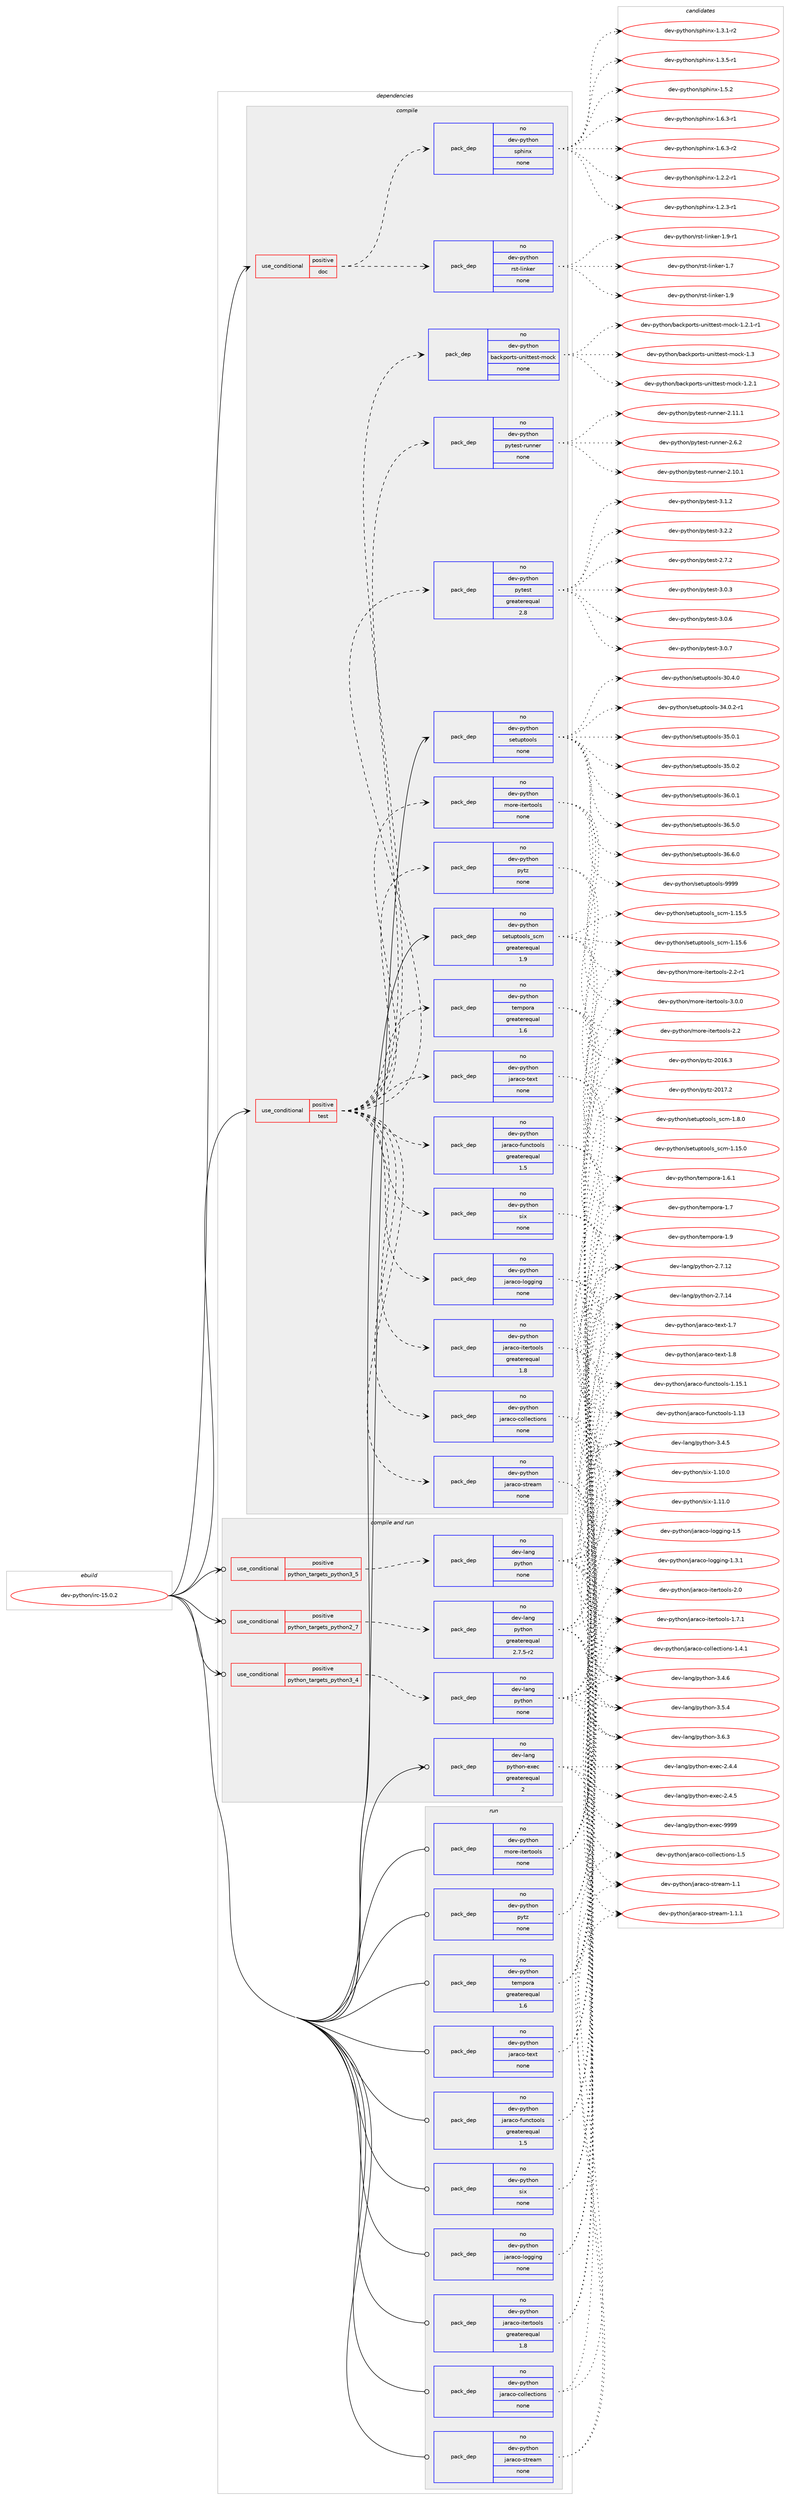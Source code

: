 digraph prolog {

# *************
# Graph options
# *************

newrank=true;
concentrate=true;
compound=true;
graph [rankdir=LR,fontname=Helvetica,fontsize=10,ranksep=1.5];#, ranksep=2.5, nodesep=0.2];
edge  [arrowhead=vee];
node  [fontname=Helvetica,fontsize=10];

# **********
# The ebuild
# **********

subgraph cluster_leftcol {
color=gray;
rank=same;
label=<<i>ebuild</i>>;
id [label="dev-python/irc-15.0.2", color=red, width=4, href="../dev-python/irc-15.0.2.svg"];
}

# ****************
# The dependencies
# ****************

subgraph cluster_midcol {
color=gray;
label=<<i>dependencies</i>>;
subgraph cluster_compile {
fillcolor="#eeeeee";
style=filled;
label=<<i>compile</i>>;
subgraph cond34201 {
dependency162068 [label=<<TABLE BORDER="0" CELLBORDER="1" CELLSPACING="0" CELLPADDING="4"><TR><TD ROWSPAN="3" CELLPADDING="10">use_conditional</TD></TR><TR><TD>positive</TD></TR><TR><TD>doc</TD></TR></TABLE>>, shape=none, color=red];
subgraph pack124015 {
dependency162069 [label=<<TABLE BORDER="0" CELLBORDER="1" CELLSPACING="0" CELLPADDING="4" WIDTH="220"><TR><TD ROWSPAN="6" CELLPADDING="30">pack_dep</TD></TR><TR><TD WIDTH="110">no</TD></TR><TR><TD>dev-python</TD></TR><TR><TD>sphinx</TD></TR><TR><TD>none</TD></TR><TR><TD></TD></TR></TABLE>>, shape=none, color=blue];
}
dependency162068:e -> dependency162069:w [weight=20,style="dashed",arrowhead="vee"];
subgraph pack124016 {
dependency162070 [label=<<TABLE BORDER="0" CELLBORDER="1" CELLSPACING="0" CELLPADDING="4" WIDTH="220"><TR><TD ROWSPAN="6" CELLPADDING="30">pack_dep</TD></TR><TR><TD WIDTH="110">no</TD></TR><TR><TD>dev-python</TD></TR><TR><TD>rst-linker</TD></TR><TR><TD>none</TD></TR><TR><TD></TD></TR></TABLE>>, shape=none, color=blue];
}
dependency162068:e -> dependency162070:w [weight=20,style="dashed",arrowhead="vee"];
}
id:e -> dependency162068:w [weight=20,style="solid",arrowhead="vee"];
subgraph cond34202 {
dependency162071 [label=<<TABLE BORDER="0" CELLBORDER="1" CELLSPACING="0" CELLPADDING="4"><TR><TD ROWSPAN="3" CELLPADDING="10">use_conditional</TD></TR><TR><TD>positive</TD></TR><TR><TD>test</TD></TR></TABLE>>, shape=none, color=red];
subgraph pack124017 {
dependency162072 [label=<<TABLE BORDER="0" CELLBORDER="1" CELLSPACING="0" CELLPADDING="4" WIDTH="220"><TR><TD ROWSPAN="6" CELLPADDING="30">pack_dep</TD></TR><TR><TD WIDTH="110">no</TD></TR><TR><TD>dev-python</TD></TR><TR><TD>six</TD></TR><TR><TD>none</TD></TR><TR><TD></TD></TR></TABLE>>, shape=none, color=blue];
}
dependency162071:e -> dependency162072:w [weight=20,style="dashed",arrowhead="vee"];
subgraph pack124018 {
dependency162073 [label=<<TABLE BORDER="0" CELLBORDER="1" CELLSPACING="0" CELLPADDING="4" WIDTH="220"><TR><TD ROWSPAN="6" CELLPADDING="30">pack_dep</TD></TR><TR><TD WIDTH="110">no</TD></TR><TR><TD>dev-python</TD></TR><TR><TD>jaraco-collections</TD></TR><TR><TD>none</TD></TR><TR><TD></TD></TR></TABLE>>, shape=none, color=blue];
}
dependency162071:e -> dependency162073:w [weight=20,style="dashed",arrowhead="vee"];
subgraph pack124019 {
dependency162074 [label=<<TABLE BORDER="0" CELLBORDER="1" CELLSPACING="0" CELLPADDING="4" WIDTH="220"><TR><TD ROWSPAN="6" CELLPADDING="30">pack_dep</TD></TR><TR><TD WIDTH="110">no</TD></TR><TR><TD>dev-python</TD></TR><TR><TD>jaraco-stream</TD></TR><TR><TD>none</TD></TR><TR><TD></TD></TR></TABLE>>, shape=none, color=blue];
}
dependency162071:e -> dependency162074:w [weight=20,style="dashed",arrowhead="vee"];
subgraph pack124020 {
dependency162075 [label=<<TABLE BORDER="0" CELLBORDER="1" CELLSPACING="0" CELLPADDING="4" WIDTH="220"><TR><TD ROWSPAN="6" CELLPADDING="30">pack_dep</TD></TR><TR><TD WIDTH="110">no</TD></TR><TR><TD>dev-python</TD></TR><TR><TD>jaraco-text</TD></TR><TR><TD>none</TD></TR><TR><TD></TD></TR></TABLE>>, shape=none, color=blue];
}
dependency162071:e -> dependency162075:w [weight=20,style="dashed",arrowhead="vee"];
subgraph pack124021 {
dependency162076 [label=<<TABLE BORDER="0" CELLBORDER="1" CELLSPACING="0" CELLPADDING="4" WIDTH="220"><TR><TD ROWSPAN="6" CELLPADDING="30">pack_dep</TD></TR><TR><TD WIDTH="110">no</TD></TR><TR><TD>dev-python</TD></TR><TR><TD>jaraco-itertools</TD></TR><TR><TD>greaterequal</TD></TR><TR><TD>1.8</TD></TR></TABLE>>, shape=none, color=blue];
}
dependency162071:e -> dependency162076:w [weight=20,style="dashed",arrowhead="vee"];
subgraph pack124022 {
dependency162077 [label=<<TABLE BORDER="0" CELLBORDER="1" CELLSPACING="0" CELLPADDING="4" WIDTH="220"><TR><TD ROWSPAN="6" CELLPADDING="30">pack_dep</TD></TR><TR><TD WIDTH="110">no</TD></TR><TR><TD>dev-python</TD></TR><TR><TD>jaraco-logging</TD></TR><TR><TD>none</TD></TR><TR><TD></TD></TR></TABLE>>, shape=none, color=blue];
}
dependency162071:e -> dependency162077:w [weight=20,style="dashed",arrowhead="vee"];
subgraph pack124023 {
dependency162078 [label=<<TABLE BORDER="0" CELLBORDER="1" CELLSPACING="0" CELLPADDING="4" WIDTH="220"><TR><TD ROWSPAN="6" CELLPADDING="30">pack_dep</TD></TR><TR><TD WIDTH="110">no</TD></TR><TR><TD>dev-python</TD></TR><TR><TD>jaraco-functools</TD></TR><TR><TD>greaterequal</TD></TR><TR><TD>1.5</TD></TR></TABLE>>, shape=none, color=blue];
}
dependency162071:e -> dependency162078:w [weight=20,style="dashed",arrowhead="vee"];
subgraph pack124024 {
dependency162079 [label=<<TABLE BORDER="0" CELLBORDER="1" CELLSPACING="0" CELLPADDING="4" WIDTH="220"><TR><TD ROWSPAN="6" CELLPADDING="30">pack_dep</TD></TR><TR><TD WIDTH="110">no</TD></TR><TR><TD>dev-python</TD></TR><TR><TD>more-itertools</TD></TR><TR><TD>none</TD></TR><TR><TD></TD></TR></TABLE>>, shape=none, color=blue];
}
dependency162071:e -> dependency162079:w [weight=20,style="dashed",arrowhead="vee"];
subgraph pack124025 {
dependency162080 [label=<<TABLE BORDER="0" CELLBORDER="1" CELLSPACING="0" CELLPADDING="4" WIDTH="220"><TR><TD ROWSPAN="6" CELLPADDING="30">pack_dep</TD></TR><TR><TD WIDTH="110">no</TD></TR><TR><TD>dev-python</TD></TR><TR><TD>pytz</TD></TR><TR><TD>none</TD></TR><TR><TD></TD></TR></TABLE>>, shape=none, color=blue];
}
dependency162071:e -> dependency162080:w [weight=20,style="dashed",arrowhead="vee"];
subgraph pack124026 {
dependency162081 [label=<<TABLE BORDER="0" CELLBORDER="1" CELLSPACING="0" CELLPADDING="4" WIDTH="220"><TR><TD ROWSPAN="6" CELLPADDING="30">pack_dep</TD></TR><TR><TD WIDTH="110">no</TD></TR><TR><TD>dev-python</TD></TR><TR><TD>tempora</TD></TR><TR><TD>greaterequal</TD></TR><TR><TD>1.6</TD></TR></TABLE>>, shape=none, color=blue];
}
dependency162071:e -> dependency162081:w [weight=20,style="dashed",arrowhead="vee"];
subgraph pack124027 {
dependency162082 [label=<<TABLE BORDER="0" CELLBORDER="1" CELLSPACING="0" CELLPADDING="4" WIDTH="220"><TR><TD ROWSPAN="6" CELLPADDING="30">pack_dep</TD></TR><TR><TD WIDTH="110">no</TD></TR><TR><TD>dev-python</TD></TR><TR><TD>pytest</TD></TR><TR><TD>greaterequal</TD></TR><TR><TD>2.8</TD></TR></TABLE>>, shape=none, color=blue];
}
dependency162071:e -> dependency162082:w [weight=20,style="dashed",arrowhead="vee"];
subgraph pack124028 {
dependency162083 [label=<<TABLE BORDER="0" CELLBORDER="1" CELLSPACING="0" CELLPADDING="4" WIDTH="220"><TR><TD ROWSPAN="6" CELLPADDING="30">pack_dep</TD></TR><TR><TD WIDTH="110">no</TD></TR><TR><TD>dev-python</TD></TR><TR><TD>pytest-runner</TD></TR><TR><TD>none</TD></TR><TR><TD></TD></TR></TABLE>>, shape=none, color=blue];
}
dependency162071:e -> dependency162083:w [weight=20,style="dashed",arrowhead="vee"];
subgraph pack124029 {
dependency162084 [label=<<TABLE BORDER="0" CELLBORDER="1" CELLSPACING="0" CELLPADDING="4" WIDTH="220"><TR><TD ROWSPAN="6" CELLPADDING="30">pack_dep</TD></TR><TR><TD WIDTH="110">no</TD></TR><TR><TD>dev-python</TD></TR><TR><TD>backports-unittest-mock</TD></TR><TR><TD>none</TD></TR><TR><TD></TD></TR></TABLE>>, shape=none, color=blue];
}
dependency162071:e -> dependency162084:w [weight=20,style="dashed",arrowhead="vee"];
}
id:e -> dependency162071:w [weight=20,style="solid",arrowhead="vee"];
subgraph pack124030 {
dependency162085 [label=<<TABLE BORDER="0" CELLBORDER="1" CELLSPACING="0" CELLPADDING="4" WIDTH="220"><TR><TD ROWSPAN="6" CELLPADDING="30">pack_dep</TD></TR><TR><TD WIDTH="110">no</TD></TR><TR><TD>dev-python</TD></TR><TR><TD>setuptools</TD></TR><TR><TD>none</TD></TR><TR><TD></TD></TR></TABLE>>, shape=none, color=blue];
}
id:e -> dependency162085:w [weight=20,style="solid",arrowhead="vee"];
subgraph pack124031 {
dependency162086 [label=<<TABLE BORDER="0" CELLBORDER="1" CELLSPACING="0" CELLPADDING="4" WIDTH="220"><TR><TD ROWSPAN="6" CELLPADDING="30">pack_dep</TD></TR><TR><TD WIDTH="110">no</TD></TR><TR><TD>dev-python</TD></TR><TR><TD>setuptools_scm</TD></TR><TR><TD>greaterequal</TD></TR><TR><TD>1.9</TD></TR></TABLE>>, shape=none, color=blue];
}
id:e -> dependency162086:w [weight=20,style="solid",arrowhead="vee"];
}
subgraph cluster_compileandrun {
fillcolor="#eeeeee";
style=filled;
label=<<i>compile and run</i>>;
subgraph cond34203 {
dependency162087 [label=<<TABLE BORDER="0" CELLBORDER="1" CELLSPACING="0" CELLPADDING="4"><TR><TD ROWSPAN="3" CELLPADDING="10">use_conditional</TD></TR><TR><TD>positive</TD></TR><TR><TD>python_targets_python2_7</TD></TR></TABLE>>, shape=none, color=red];
subgraph pack124032 {
dependency162088 [label=<<TABLE BORDER="0" CELLBORDER="1" CELLSPACING="0" CELLPADDING="4" WIDTH="220"><TR><TD ROWSPAN="6" CELLPADDING="30">pack_dep</TD></TR><TR><TD WIDTH="110">no</TD></TR><TR><TD>dev-lang</TD></TR><TR><TD>python</TD></TR><TR><TD>greaterequal</TD></TR><TR><TD>2.7.5-r2</TD></TR></TABLE>>, shape=none, color=blue];
}
dependency162087:e -> dependency162088:w [weight=20,style="dashed",arrowhead="vee"];
}
id:e -> dependency162087:w [weight=20,style="solid",arrowhead="odotvee"];
subgraph cond34204 {
dependency162089 [label=<<TABLE BORDER="0" CELLBORDER="1" CELLSPACING="0" CELLPADDING="4"><TR><TD ROWSPAN="3" CELLPADDING="10">use_conditional</TD></TR><TR><TD>positive</TD></TR><TR><TD>python_targets_python3_4</TD></TR></TABLE>>, shape=none, color=red];
subgraph pack124033 {
dependency162090 [label=<<TABLE BORDER="0" CELLBORDER="1" CELLSPACING="0" CELLPADDING="4" WIDTH="220"><TR><TD ROWSPAN="6" CELLPADDING="30">pack_dep</TD></TR><TR><TD WIDTH="110">no</TD></TR><TR><TD>dev-lang</TD></TR><TR><TD>python</TD></TR><TR><TD>none</TD></TR><TR><TD></TD></TR></TABLE>>, shape=none, color=blue];
}
dependency162089:e -> dependency162090:w [weight=20,style="dashed",arrowhead="vee"];
}
id:e -> dependency162089:w [weight=20,style="solid",arrowhead="odotvee"];
subgraph cond34205 {
dependency162091 [label=<<TABLE BORDER="0" CELLBORDER="1" CELLSPACING="0" CELLPADDING="4"><TR><TD ROWSPAN="3" CELLPADDING="10">use_conditional</TD></TR><TR><TD>positive</TD></TR><TR><TD>python_targets_python3_5</TD></TR></TABLE>>, shape=none, color=red];
subgraph pack124034 {
dependency162092 [label=<<TABLE BORDER="0" CELLBORDER="1" CELLSPACING="0" CELLPADDING="4" WIDTH="220"><TR><TD ROWSPAN="6" CELLPADDING="30">pack_dep</TD></TR><TR><TD WIDTH="110">no</TD></TR><TR><TD>dev-lang</TD></TR><TR><TD>python</TD></TR><TR><TD>none</TD></TR><TR><TD></TD></TR></TABLE>>, shape=none, color=blue];
}
dependency162091:e -> dependency162092:w [weight=20,style="dashed",arrowhead="vee"];
}
id:e -> dependency162091:w [weight=20,style="solid",arrowhead="odotvee"];
subgraph pack124035 {
dependency162093 [label=<<TABLE BORDER="0" CELLBORDER="1" CELLSPACING="0" CELLPADDING="4" WIDTH="220"><TR><TD ROWSPAN="6" CELLPADDING="30">pack_dep</TD></TR><TR><TD WIDTH="110">no</TD></TR><TR><TD>dev-lang</TD></TR><TR><TD>python-exec</TD></TR><TR><TD>greaterequal</TD></TR><TR><TD>2</TD></TR></TABLE>>, shape=none, color=blue];
}
id:e -> dependency162093:w [weight=20,style="solid",arrowhead="odotvee"];
}
subgraph cluster_run {
fillcolor="#eeeeee";
style=filled;
label=<<i>run</i>>;
subgraph pack124036 {
dependency162094 [label=<<TABLE BORDER="0" CELLBORDER="1" CELLSPACING="0" CELLPADDING="4" WIDTH="220"><TR><TD ROWSPAN="6" CELLPADDING="30">pack_dep</TD></TR><TR><TD WIDTH="110">no</TD></TR><TR><TD>dev-python</TD></TR><TR><TD>jaraco-collections</TD></TR><TR><TD>none</TD></TR><TR><TD></TD></TR></TABLE>>, shape=none, color=blue];
}
id:e -> dependency162094:w [weight=20,style="solid",arrowhead="odot"];
subgraph pack124037 {
dependency162095 [label=<<TABLE BORDER="0" CELLBORDER="1" CELLSPACING="0" CELLPADDING="4" WIDTH="220"><TR><TD ROWSPAN="6" CELLPADDING="30">pack_dep</TD></TR><TR><TD WIDTH="110">no</TD></TR><TR><TD>dev-python</TD></TR><TR><TD>jaraco-functools</TD></TR><TR><TD>greaterequal</TD></TR><TR><TD>1.5</TD></TR></TABLE>>, shape=none, color=blue];
}
id:e -> dependency162095:w [weight=20,style="solid",arrowhead="odot"];
subgraph pack124038 {
dependency162096 [label=<<TABLE BORDER="0" CELLBORDER="1" CELLSPACING="0" CELLPADDING="4" WIDTH="220"><TR><TD ROWSPAN="6" CELLPADDING="30">pack_dep</TD></TR><TR><TD WIDTH="110">no</TD></TR><TR><TD>dev-python</TD></TR><TR><TD>jaraco-itertools</TD></TR><TR><TD>greaterequal</TD></TR><TR><TD>1.8</TD></TR></TABLE>>, shape=none, color=blue];
}
id:e -> dependency162096:w [weight=20,style="solid",arrowhead="odot"];
subgraph pack124039 {
dependency162097 [label=<<TABLE BORDER="0" CELLBORDER="1" CELLSPACING="0" CELLPADDING="4" WIDTH="220"><TR><TD ROWSPAN="6" CELLPADDING="30">pack_dep</TD></TR><TR><TD WIDTH="110">no</TD></TR><TR><TD>dev-python</TD></TR><TR><TD>jaraco-logging</TD></TR><TR><TD>none</TD></TR><TR><TD></TD></TR></TABLE>>, shape=none, color=blue];
}
id:e -> dependency162097:w [weight=20,style="solid",arrowhead="odot"];
subgraph pack124040 {
dependency162098 [label=<<TABLE BORDER="0" CELLBORDER="1" CELLSPACING="0" CELLPADDING="4" WIDTH="220"><TR><TD ROWSPAN="6" CELLPADDING="30">pack_dep</TD></TR><TR><TD WIDTH="110">no</TD></TR><TR><TD>dev-python</TD></TR><TR><TD>jaraco-stream</TD></TR><TR><TD>none</TD></TR><TR><TD></TD></TR></TABLE>>, shape=none, color=blue];
}
id:e -> dependency162098:w [weight=20,style="solid",arrowhead="odot"];
subgraph pack124041 {
dependency162099 [label=<<TABLE BORDER="0" CELLBORDER="1" CELLSPACING="0" CELLPADDING="4" WIDTH="220"><TR><TD ROWSPAN="6" CELLPADDING="30">pack_dep</TD></TR><TR><TD WIDTH="110">no</TD></TR><TR><TD>dev-python</TD></TR><TR><TD>jaraco-text</TD></TR><TR><TD>none</TD></TR><TR><TD></TD></TR></TABLE>>, shape=none, color=blue];
}
id:e -> dependency162099:w [weight=20,style="solid",arrowhead="odot"];
subgraph pack124042 {
dependency162100 [label=<<TABLE BORDER="0" CELLBORDER="1" CELLSPACING="0" CELLPADDING="4" WIDTH="220"><TR><TD ROWSPAN="6" CELLPADDING="30">pack_dep</TD></TR><TR><TD WIDTH="110">no</TD></TR><TR><TD>dev-python</TD></TR><TR><TD>more-itertools</TD></TR><TR><TD>none</TD></TR><TR><TD></TD></TR></TABLE>>, shape=none, color=blue];
}
id:e -> dependency162100:w [weight=20,style="solid",arrowhead="odot"];
subgraph pack124043 {
dependency162101 [label=<<TABLE BORDER="0" CELLBORDER="1" CELLSPACING="0" CELLPADDING="4" WIDTH="220"><TR><TD ROWSPAN="6" CELLPADDING="30">pack_dep</TD></TR><TR><TD WIDTH="110">no</TD></TR><TR><TD>dev-python</TD></TR><TR><TD>pytz</TD></TR><TR><TD>none</TD></TR><TR><TD></TD></TR></TABLE>>, shape=none, color=blue];
}
id:e -> dependency162101:w [weight=20,style="solid",arrowhead="odot"];
subgraph pack124044 {
dependency162102 [label=<<TABLE BORDER="0" CELLBORDER="1" CELLSPACING="0" CELLPADDING="4" WIDTH="220"><TR><TD ROWSPAN="6" CELLPADDING="30">pack_dep</TD></TR><TR><TD WIDTH="110">no</TD></TR><TR><TD>dev-python</TD></TR><TR><TD>six</TD></TR><TR><TD>none</TD></TR><TR><TD></TD></TR></TABLE>>, shape=none, color=blue];
}
id:e -> dependency162102:w [weight=20,style="solid",arrowhead="odot"];
subgraph pack124045 {
dependency162103 [label=<<TABLE BORDER="0" CELLBORDER="1" CELLSPACING="0" CELLPADDING="4" WIDTH="220"><TR><TD ROWSPAN="6" CELLPADDING="30">pack_dep</TD></TR><TR><TD WIDTH="110">no</TD></TR><TR><TD>dev-python</TD></TR><TR><TD>tempora</TD></TR><TR><TD>greaterequal</TD></TR><TR><TD>1.6</TD></TR></TABLE>>, shape=none, color=blue];
}
id:e -> dependency162103:w [weight=20,style="solid",arrowhead="odot"];
}
}

# **************
# The candidates
# **************

subgraph cluster_choices {
rank=same;
color=gray;
label=<<i>candidates</i>>;

subgraph choice124015 {
color=black;
nodesep=1;
choice10010111845112121116104111110471151121041051101204549465046504511449 [label="dev-python/sphinx-1.2.2-r1", color=red, width=4,href="../dev-python/sphinx-1.2.2-r1.svg"];
choice10010111845112121116104111110471151121041051101204549465046514511449 [label="dev-python/sphinx-1.2.3-r1", color=red, width=4,href="../dev-python/sphinx-1.2.3-r1.svg"];
choice10010111845112121116104111110471151121041051101204549465146494511450 [label="dev-python/sphinx-1.3.1-r2", color=red, width=4,href="../dev-python/sphinx-1.3.1-r2.svg"];
choice10010111845112121116104111110471151121041051101204549465146534511449 [label="dev-python/sphinx-1.3.5-r1", color=red, width=4,href="../dev-python/sphinx-1.3.5-r1.svg"];
choice1001011184511212111610411111047115112104105110120454946534650 [label="dev-python/sphinx-1.5.2", color=red, width=4,href="../dev-python/sphinx-1.5.2.svg"];
choice10010111845112121116104111110471151121041051101204549465446514511449 [label="dev-python/sphinx-1.6.3-r1", color=red, width=4,href="../dev-python/sphinx-1.6.3-r1.svg"];
choice10010111845112121116104111110471151121041051101204549465446514511450 [label="dev-python/sphinx-1.6.3-r2", color=red, width=4,href="../dev-python/sphinx-1.6.3-r2.svg"];
dependency162069:e -> choice10010111845112121116104111110471151121041051101204549465046504511449:w [style=dotted,weight="100"];
dependency162069:e -> choice10010111845112121116104111110471151121041051101204549465046514511449:w [style=dotted,weight="100"];
dependency162069:e -> choice10010111845112121116104111110471151121041051101204549465146494511450:w [style=dotted,weight="100"];
dependency162069:e -> choice10010111845112121116104111110471151121041051101204549465146534511449:w [style=dotted,weight="100"];
dependency162069:e -> choice1001011184511212111610411111047115112104105110120454946534650:w [style=dotted,weight="100"];
dependency162069:e -> choice10010111845112121116104111110471151121041051101204549465446514511449:w [style=dotted,weight="100"];
dependency162069:e -> choice10010111845112121116104111110471151121041051101204549465446514511450:w [style=dotted,weight="100"];
}
subgraph choice124016 {
color=black;
nodesep=1;
choice10010111845112121116104111110471141151164510810511010710111445494655 [label="dev-python/rst-linker-1.7", color=red, width=4,href="../dev-python/rst-linker-1.7.svg"];
choice10010111845112121116104111110471141151164510810511010710111445494657 [label="dev-python/rst-linker-1.9", color=red, width=4,href="../dev-python/rst-linker-1.9.svg"];
choice100101118451121211161041111104711411511645108105110107101114454946574511449 [label="dev-python/rst-linker-1.9-r1", color=red, width=4,href="../dev-python/rst-linker-1.9-r1.svg"];
dependency162070:e -> choice10010111845112121116104111110471141151164510810511010710111445494655:w [style=dotted,weight="100"];
dependency162070:e -> choice10010111845112121116104111110471141151164510810511010710111445494657:w [style=dotted,weight="100"];
dependency162070:e -> choice100101118451121211161041111104711411511645108105110107101114454946574511449:w [style=dotted,weight="100"];
}
subgraph choice124017 {
color=black;
nodesep=1;
choice100101118451121211161041111104711510512045494649484648 [label="dev-python/six-1.10.0", color=red, width=4,href="../dev-python/six-1.10.0.svg"];
choice100101118451121211161041111104711510512045494649494648 [label="dev-python/six-1.11.0", color=red, width=4,href="../dev-python/six-1.11.0.svg"];
dependency162072:e -> choice100101118451121211161041111104711510512045494649484648:w [style=dotted,weight="100"];
dependency162072:e -> choice100101118451121211161041111104711510512045494649494648:w [style=dotted,weight="100"];
}
subgraph choice124018 {
color=black;
nodesep=1;
choice1001011184511212111610411111047106971149799111459911110810810199116105111110115454946524649 [label="dev-python/jaraco-collections-1.4.1", color=red, width=4,href="../dev-python/jaraco-collections-1.4.1.svg"];
choice100101118451121211161041111104710697114979911145991111081081019911610511111011545494653 [label="dev-python/jaraco-collections-1.5", color=red, width=4,href="../dev-python/jaraco-collections-1.5.svg"];
dependency162073:e -> choice1001011184511212111610411111047106971149799111459911110810810199116105111110115454946524649:w [style=dotted,weight="100"];
dependency162073:e -> choice100101118451121211161041111104710697114979911145991111081081019911610511111011545494653:w [style=dotted,weight="100"];
}
subgraph choice124019 {
color=black;
nodesep=1;
choice1001011184511212111610411111047106971149799111451151161141019710945494649 [label="dev-python/jaraco-stream-1.1", color=red, width=4,href="../dev-python/jaraco-stream-1.1.svg"];
choice10010111845112121116104111110471069711497991114511511611410197109454946494649 [label="dev-python/jaraco-stream-1.1.1", color=red, width=4,href="../dev-python/jaraco-stream-1.1.1.svg"];
dependency162074:e -> choice1001011184511212111610411111047106971149799111451151161141019710945494649:w [style=dotted,weight="100"];
dependency162074:e -> choice10010111845112121116104111110471069711497991114511511611410197109454946494649:w [style=dotted,weight="100"];
}
subgraph choice124020 {
color=black;
nodesep=1;
choice10010111845112121116104111110471069711497991114511610112011645494655 [label="dev-python/jaraco-text-1.7", color=red, width=4,href="../dev-python/jaraco-text-1.7.svg"];
choice10010111845112121116104111110471069711497991114511610112011645494656 [label="dev-python/jaraco-text-1.8", color=red, width=4,href="../dev-python/jaraco-text-1.8.svg"];
dependency162075:e -> choice10010111845112121116104111110471069711497991114511610112011645494655:w [style=dotted,weight="100"];
dependency162075:e -> choice10010111845112121116104111110471069711497991114511610112011645494656:w [style=dotted,weight="100"];
}
subgraph choice124021 {
color=black;
nodesep=1;
choice100101118451121211161041111104710697114979911145105116101114116111111108115454946554649 [label="dev-python/jaraco-itertools-1.7.1", color=red, width=4,href="../dev-python/jaraco-itertools-1.7.1.svg"];
choice10010111845112121116104111110471069711497991114510511610111411611111110811545504648 [label="dev-python/jaraco-itertools-2.0", color=red, width=4,href="../dev-python/jaraco-itertools-2.0.svg"];
dependency162076:e -> choice100101118451121211161041111104710697114979911145105116101114116111111108115454946554649:w [style=dotted,weight="100"];
dependency162076:e -> choice10010111845112121116104111110471069711497991114510511610111411611111110811545504648:w [style=dotted,weight="100"];
}
subgraph choice124022 {
color=black;
nodesep=1;
choice100101118451121211161041111104710697114979911145108111103103105110103454946514649 [label="dev-python/jaraco-logging-1.3.1", color=red, width=4,href="../dev-python/jaraco-logging-1.3.1.svg"];
choice10010111845112121116104111110471069711497991114510811110310310511010345494653 [label="dev-python/jaraco-logging-1.5", color=red, width=4,href="../dev-python/jaraco-logging-1.5.svg"];
dependency162077:e -> choice100101118451121211161041111104710697114979911145108111103103105110103454946514649:w [style=dotted,weight="100"];
dependency162077:e -> choice10010111845112121116104111110471069711497991114510811110310310511010345494653:w [style=dotted,weight="100"];
}
subgraph choice124023 {
color=black;
nodesep=1;
choice100101118451121211161041111104710697114979911145102117110991161111111081154549464951 [label="dev-python/jaraco-functools-1.13", color=red, width=4,href="../dev-python/jaraco-functools-1.13.svg"];
choice1001011184511212111610411111047106971149799111451021171109911611111110811545494649534649 [label="dev-python/jaraco-functools-1.15.1", color=red, width=4,href="../dev-python/jaraco-functools-1.15.1.svg"];
dependency162078:e -> choice100101118451121211161041111104710697114979911145102117110991161111111081154549464951:w [style=dotted,weight="100"];
dependency162078:e -> choice1001011184511212111610411111047106971149799111451021171109911611111110811545494649534649:w [style=dotted,weight="100"];
}
subgraph choice124024 {
color=black;
nodesep=1;
choice10010111845112121116104111110471091111141014510511610111411611111110811545504650 [label="dev-python/more-itertools-2.2", color=red, width=4,href="../dev-python/more-itertools-2.2.svg"];
choice100101118451121211161041111104710911111410145105116101114116111111108115455046504511449 [label="dev-python/more-itertools-2.2-r1", color=red, width=4,href="../dev-python/more-itertools-2.2-r1.svg"];
choice100101118451121211161041111104710911111410145105116101114116111111108115455146484648 [label="dev-python/more-itertools-3.0.0", color=red, width=4,href="../dev-python/more-itertools-3.0.0.svg"];
dependency162079:e -> choice10010111845112121116104111110471091111141014510511610111411611111110811545504650:w [style=dotted,weight="100"];
dependency162079:e -> choice100101118451121211161041111104710911111410145105116101114116111111108115455046504511449:w [style=dotted,weight="100"];
dependency162079:e -> choice100101118451121211161041111104710911111410145105116101114116111111108115455146484648:w [style=dotted,weight="100"];
}
subgraph choice124025 {
color=black;
nodesep=1;
choice100101118451121211161041111104711212111612245504849544651 [label="dev-python/pytz-2016.3", color=red, width=4,href="../dev-python/pytz-2016.3.svg"];
choice100101118451121211161041111104711212111612245504849554650 [label="dev-python/pytz-2017.2", color=red, width=4,href="../dev-python/pytz-2017.2.svg"];
dependency162080:e -> choice100101118451121211161041111104711212111612245504849544651:w [style=dotted,weight="100"];
dependency162080:e -> choice100101118451121211161041111104711212111612245504849554650:w [style=dotted,weight="100"];
}
subgraph choice124026 {
color=black;
nodesep=1;
choice100101118451121211161041111104711610110911211111497454946544649 [label="dev-python/tempora-1.6.1", color=red, width=4,href="../dev-python/tempora-1.6.1.svg"];
choice10010111845112121116104111110471161011091121111149745494655 [label="dev-python/tempora-1.7", color=red, width=4,href="../dev-python/tempora-1.7.svg"];
choice10010111845112121116104111110471161011091121111149745494657 [label="dev-python/tempora-1.9", color=red, width=4,href="../dev-python/tempora-1.9.svg"];
dependency162081:e -> choice100101118451121211161041111104711610110911211111497454946544649:w [style=dotted,weight="100"];
dependency162081:e -> choice10010111845112121116104111110471161011091121111149745494655:w [style=dotted,weight="100"];
dependency162081:e -> choice10010111845112121116104111110471161011091121111149745494657:w [style=dotted,weight="100"];
}
subgraph choice124027 {
color=black;
nodesep=1;
choice1001011184511212111610411111047112121116101115116455046554650 [label="dev-python/pytest-2.7.2", color=red, width=4,href="../dev-python/pytest-2.7.2.svg"];
choice1001011184511212111610411111047112121116101115116455146484651 [label="dev-python/pytest-3.0.3", color=red, width=4,href="../dev-python/pytest-3.0.3.svg"];
choice1001011184511212111610411111047112121116101115116455146484654 [label="dev-python/pytest-3.0.6", color=red, width=4,href="../dev-python/pytest-3.0.6.svg"];
choice1001011184511212111610411111047112121116101115116455146484655 [label="dev-python/pytest-3.0.7", color=red, width=4,href="../dev-python/pytest-3.0.7.svg"];
choice1001011184511212111610411111047112121116101115116455146494650 [label="dev-python/pytest-3.1.2", color=red, width=4,href="../dev-python/pytest-3.1.2.svg"];
choice1001011184511212111610411111047112121116101115116455146504650 [label="dev-python/pytest-3.2.2", color=red, width=4,href="../dev-python/pytest-3.2.2.svg"];
dependency162082:e -> choice1001011184511212111610411111047112121116101115116455046554650:w [style=dotted,weight="100"];
dependency162082:e -> choice1001011184511212111610411111047112121116101115116455146484651:w [style=dotted,weight="100"];
dependency162082:e -> choice1001011184511212111610411111047112121116101115116455146484654:w [style=dotted,weight="100"];
dependency162082:e -> choice1001011184511212111610411111047112121116101115116455146484655:w [style=dotted,weight="100"];
dependency162082:e -> choice1001011184511212111610411111047112121116101115116455146494650:w [style=dotted,weight="100"];
dependency162082:e -> choice1001011184511212111610411111047112121116101115116455146504650:w [style=dotted,weight="100"];
}
subgraph choice124028 {
color=black;
nodesep=1;
choice10010111845112121116104111110471121211161011151164511411711011010111445504649484649 [label="dev-python/pytest-runner-2.10.1", color=red, width=4,href="../dev-python/pytest-runner-2.10.1.svg"];
choice10010111845112121116104111110471121211161011151164511411711011010111445504649494649 [label="dev-python/pytest-runner-2.11.1", color=red, width=4,href="../dev-python/pytest-runner-2.11.1.svg"];
choice100101118451121211161041111104711212111610111511645114117110110101114455046544650 [label="dev-python/pytest-runner-2.6.2", color=red, width=4,href="../dev-python/pytest-runner-2.6.2.svg"];
dependency162083:e -> choice10010111845112121116104111110471121211161011151164511411711011010111445504649484649:w [style=dotted,weight="100"];
dependency162083:e -> choice10010111845112121116104111110471121211161011151164511411711011010111445504649494649:w [style=dotted,weight="100"];
dependency162083:e -> choice100101118451121211161041111104711212111610111511645114117110110101114455046544650:w [style=dotted,weight="100"];
}
subgraph choice124029 {
color=black;
nodesep=1;
choice1001011184511212111610411111047989799107112111114116115451171101051161161011151164510911199107454946504649 [label="dev-python/backports-unittest-mock-1.2.1", color=red, width=4,href="../dev-python/backports-unittest-mock-1.2.1.svg"];
choice10010111845112121116104111110479897991071121111141161154511711010511611610111511645109111991074549465046494511449 [label="dev-python/backports-unittest-mock-1.2.1-r1", color=red, width=4,href="../dev-python/backports-unittest-mock-1.2.1-r1.svg"];
choice100101118451121211161041111104798979910711211111411611545117110105116116101115116451091119910745494651 [label="dev-python/backports-unittest-mock-1.3", color=red, width=4,href="../dev-python/backports-unittest-mock-1.3.svg"];
dependency162084:e -> choice1001011184511212111610411111047989799107112111114116115451171101051161161011151164510911199107454946504649:w [style=dotted,weight="100"];
dependency162084:e -> choice10010111845112121116104111110479897991071121111141161154511711010511611610111511645109111991074549465046494511449:w [style=dotted,weight="100"];
dependency162084:e -> choice100101118451121211161041111104798979910711211111411611545117110105116116101115116451091119910745494651:w [style=dotted,weight="100"];
}
subgraph choice124030 {
color=black;
nodesep=1;
choice100101118451121211161041111104711510111611711211611111110811545514846524648 [label="dev-python/setuptools-30.4.0", color=red, width=4,href="../dev-python/setuptools-30.4.0.svg"];
choice1001011184511212111610411111047115101116117112116111111108115455152464846504511449 [label="dev-python/setuptools-34.0.2-r1", color=red, width=4,href="../dev-python/setuptools-34.0.2-r1.svg"];
choice100101118451121211161041111104711510111611711211611111110811545515346484649 [label="dev-python/setuptools-35.0.1", color=red, width=4,href="../dev-python/setuptools-35.0.1.svg"];
choice100101118451121211161041111104711510111611711211611111110811545515346484650 [label="dev-python/setuptools-35.0.2", color=red, width=4,href="../dev-python/setuptools-35.0.2.svg"];
choice100101118451121211161041111104711510111611711211611111110811545515446484649 [label="dev-python/setuptools-36.0.1", color=red, width=4,href="../dev-python/setuptools-36.0.1.svg"];
choice100101118451121211161041111104711510111611711211611111110811545515446534648 [label="dev-python/setuptools-36.5.0", color=red, width=4,href="../dev-python/setuptools-36.5.0.svg"];
choice100101118451121211161041111104711510111611711211611111110811545515446544648 [label="dev-python/setuptools-36.6.0", color=red, width=4,href="../dev-python/setuptools-36.6.0.svg"];
choice10010111845112121116104111110471151011161171121161111111081154557575757 [label="dev-python/setuptools-9999", color=red, width=4,href="../dev-python/setuptools-9999.svg"];
dependency162085:e -> choice100101118451121211161041111104711510111611711211611111110811545514846524648:w [style=dotted,weight="100"];
dependency162085:e -> choice1001011184511212111610411111047115101116117112116111111108115455152464846504511449:w [style=dotted,weight="100"];
dependency162085:e -> choice100101118451121211161041111104711510111611711211611111110811545515346484649:w [style=dotted,weight="100"];
dependency162085:e -> choice100101118451121211161041111104711510111611711211611111110811545515346484650:w [style=dotted,weight="100"];
dependency162085:e -> choice100101118451121211161041111104711510111611711211611111110811545515446484649:w [style=dotted,weight="100"];
dependency162085:e -> choice100101118451121211161041111104711510111611711211611111110811545515446534648:w [style=dotted,weight="100"];
dependency162085:e -> choice100101118451121211161041111104711510111611711211611111110811545515446544648:w [style=dotted,weight="100"];
dependency162085:e -> choice10010111845112121116104111110471151011161171121161111111081154557575757:w [style=dotted,weight="100"];
}
subgraph choice124031 {
color=black;
nodesep=1;
choice1001011184511212111610411111047115101116117112116111111108115951159910945494649534648 [label="dev-python/setuptools_scm-1.15.0", color=red, width=4,href="../dev-python/setuptools_scm-1.15.0.svg"];
choice1001011184511212111610411111047115101116117112116111111108115951159910945494649534653 [label="dev-python/setuptools_scm-1.15.5", color=red, width=4,href="../dev-python/setuptools_scm-1.15.5.svg"];
choice1001011184511212111610411111047115101116117112116111111108115951159910945494649534654 [label="dev-python/setuptools_scm-1.15.6", color=red, width=4,href="../dev-python/setuptools_scm-1.15.6.svg"];
choice10010111845112121116104111110471151011161171121161111111081159511599109454946564648 [label="dev-python/setuptools_scm-1.8.0", color=red, width=4,href="../dev-python/setuptools_scm-1.8.0.svg"];
dependency162086:e -> choice1001011184511212111610411111047115101116117112116111111108115951159910945494649534648:w [style=dotted,weight="100"];
dependency162086:e -> choice1001011184511212111610411111047115101116117112116111111108115951159910945494649534653:w [style=dotted,weight="100"];
dependency162086:e -> choice1001011184511212111610411111047115101116117112116111111108115951159910945494649534654:w [style=dotted,weight="100"];
dependency162086:e -> choice10010111845112121116104111110471151011161171121161111111081159511599109454946564648:w [style=dotted,weight="100"];
}
subgraph choice124032 {
color=black;
nodesep=1;
choice10010111845108971101034711212111610411111045504655464950 [label="dev-lang/python-2.7.12", color=red, width=4,href="../dev-lang/python-2.7.12.svg"];
choice10010111845108971101034711212111610411111045504655464952 [label="dev-lang/python-2.7.14", color=red, width=4,href="../dev-lang/python-2.7.14.svg"];
choice100101118451089711010347112121116104111110455146524653 [label="dev-lang/python-3.4.5", color=red, width=4,href="../dev-lang/python-3.4.5.svg"];
choice100101118451089711010347112121116104111110455146524654 [label="dev-lang/python-3.4.6", color=red, width=4,href="../dev-lang/python-3.4.6.svg"];
choice100101118451089711010347112121116104111110455146534652 [label="dev-lang/python-3.5.4", color=red, width=4,href="../dev-lang/python-3.5.4.svg"];
choice100101118451089711010347112121116104111110455146544651 [label="dev-lang/python-3.6.3", color=red, width=4,href="../dev-lang/python-3.6.3.svg"];
dependency162088:e -> choice10010111845108971101034711212111610411111045504655464950:w [style=dotted,weight="100"];
dependency162088:e -> choice10010111845108971101034711212111610411111045504655464952:w [style=dotted,weight="100"];
dependency162088:e -> choice100101118451089711010347112121116104111110455146524653:w [style=dotted,weight="100"];
dependency162088:e -> choice100101118451089711010347112121116104111110455146524654:w [style=dotted,weight="100"];
dependency162088:e -> choice100101118451089711010347112121116104111110455146534652:w [style=dotted,weight="100"];
dependency162088:e -> choice100101118451089711010347112121116104111110455146544651:w [style=dotted,weight="100"];
}
subgraph choice124033 {
color=black;
nodesep=1;
choice10010111845108971101034711212111610411111045504655464950 [label="dev-lang/python-2.7.12", color=red, width=4,href="../dev-lang/python-2.7.12.svg"];
choice10010111845108971101034711212111610411111045504655464952 [label="dev-lang/python-2.7.14", color=red, width=4,href="../dev-lang/python-2.7.14.svg"];
choice100101118451089711010347112121116104111110455146524653 [label="dev-lang/python-3.4.5", color=red, width=4,href="../dev-lang/python-3.4.5.svg"];
choice100101118451089711010347112121116104111110455146524654 [label="dev-lang/python-3.4.6", color=red, width=4,href="../dev-lang/python-3.4.6.svg"];
choice100101118451089711010347112121116104111110455146534652 [label="dev-lang/python-3.5.4", color=red, width=4,href="../dev-lang/python-3.5.4.svg"];
choice100101118451089711010347112121116104111110455146544651 [label="dev-lang/python-3.6.3", color=red, width=4,href="../dev-lang/python-3.6.3.svg"];
dependency162090:e -> choice10010111845108971101034711212111610411111045504655464950:w [style=dotted,weight="100"];
dependency162090:e -> choice10010111845108971101034711212111610411111045504655464952:w [style=dotted,weight="100"];
dependency162090:e -> choice100101118451089711010347112121116104111110455146524653:w [style=dotted,weight="100"];
dependency162090:e -> choice100101118451089711010347112121116104111110455146524654:w [style=dotted,weight="100"];
dependency162090:e -> choice100101118451089711010347112121116104111110455146534652:w [style=dotted,weight="100"];
dependency162090:e -> choice100101118451089711010347112121116104111110455146544651:w [style=dotted,weight="100"];
}
subgraph choice124034 {
color=black;
nodesep=1;
choice10010111845108971101034711212111610411111045504655464950 [label="dev-lang/python-2.7.12", color=red, width=4,href="../dev-lang/python-2.7.12.svg"];
choice10010111845108971101034711212111610411111045504655464952 [label="dev-lang/python-2.7.14", color=red, width=4,href="../dev-lang/python-2.7.14.svg"];
choice100101118451089711010347112121116104111110455146524653 [label="dev-lang/python-3.4.5", color=red, width=4,href="../dev-lang/python-3.4.5.svg"];
choice100101118451089711010347112121116104111110455146524654 [label="dev-lang/python-3.4.6", color=red, width=4,href="../dev-lang/python-3.4.6.svg"];
choice100101118451089711010347112121116104111110455146534652 [label="dev-lang/python-3.5.4", color=red, width=4,href="../dev-lang/python-3.5.4.svg"];
choice100101118451089711010347112121116104111110455146544651 [label="dev-lang/python-3.6.3", color=red, width=4,href="../dev-lang/python-3.6.3.svg"];
dependency162092:e -> choice10010111845108971101034711212111610411111045504655464950:w [style=dotted,weight="100"];
dependency162092:e -> choice10010111845108971101034711212111610411111045504655464952:w [style=dotted,weight="100"];
dependency162092:e -> choice100101118451089711010347112121116104111110455146524653:w [style=dotted,weight="100"];
dependency162092:e -> choice100101118451089711010347112121116104111110455146524654:w [style=dotted,weight="100"];
dependency162092:e -> choice100101118451089711010347112121116104111110455146534652:w [style=dotted,weight="100"];
dependency162092:e -> choice100101118451089711010347112121116104111110455146544651:w [style=dotted,weight="100"];
}
subgraph choice124035 {
color=black;
nodesep=1;
choice1001011184510897110103471121211161041111104510112010199455046524652 [label="dev-lang/python-exec-2.4.4", color=red, width=4,href="../dev-lang/python-exec-2.4.4.svg"];
choice1001011184510897110103471121211161041111104510112010199455046524653 [label="dev-lang/python-exec-2.4.5", color=red, width=4,href="../dev-lang/python-exec-2.4.5.svg"];
choice10010111845108971101034711212111610411111045101120101994557575757 [label="dev-lang/python-exec-9999", color=red, width=4,href="../dev-lang/python-exec-9999.svg"];
dependency162093:e -> choice1001011184510897110103471121211161041111104510112010199455046524652:w [style=dotted,weight="100"];
dependency162093:e -> choice1001011184510897110103471121211161041111104510112010199455046524653:w [style=dotted,weight="100"];
dependency162093:e -> choice10010111845108971101034711212111610411111045101120101994557575757:w [style=dotted,weight="100"];
}
subgraph choice124036 {
color=black;
nodesep=1;
choice1001011184511212111610411111047106971149799111459911110810810199116105111110115454946524649 [label="dev-python/jaraco-collections-1.4.1", color=red, width=4,href="../dev-python/jaraco-collections-1.4.1.svg"];
choice100101118451121211161041111104710697114979911145991111081081019911610511111011545494653 [label="dev-python/jaraco-collections-1.5", color=red, width=4,href="../dev-python/jaraco-collections-1.5.svg"];
dependency162094:e -> choice1001011184511212111610411111047106971149799111459911110810810199116105111110115454946524649:w [style=dotted,weight="100"];
dependency162094:e -> choice100101118451121211161041111104710697114979911145991111081081019911610511111011545494653:w [style=dotted,weight="100"];
}
subgraph choice124037 {
color=black;
nodesep=1;
choice100101118451121211161041111104710697114979911145102117110991161111111081154549464951 [label="dev-python/jaraco-functools-1.13", color=red, width=4,href="../dev-python/jaraco-functools-1.13.svg"];
choice1001011184511212111610411111047106971149799111451021171109911611111110811545494649534649 [label="dev-python/jaraco-functools-1.15.1", color=red, width=4,href="../dev-python/jaraco-functools-1.15.1.svg"];
dependency162095:e -> choice100101118451121211161041111104710697114979911145102117110991161111111081154549464951:w [style=dotted,weight="100"];
dependency162095:e -> choice1001011184511212111610411111047106971149799111451021171109911611111110811545494649534649:w [style=dotted,weight="100"];
}
subgraph choice124038 {
color=black;
nodesep=1;
choice100101118451121211161041111104710697114979911145105116101114116111111108115454946554649 [label="dev-python/jaraco-itertools-1.7.1", color=red, width=4,href="../dev-python/jaraco-itertools-1.7.1.svg"];
choice10010111845112121116104111110471069711497991114510511610111411611111110811545504648 [label="dev-python/jaraco-itertools-2.0", color=red, width=4,href="../dev-python/jaraco-itertools-2.0.svg"];
dependency162096:e -> choice100101118451121211161041111104710697114979911145105116101114116111111108115454946554649:w [style=dotted,weight="100"];
dependency162096:e -> choice10010111845112121116104111110471069711497991114510511610111411611111110811545504648:w [style=dotted,weight="100"];
}
subgraph choice124039 {
color=black;
nodesep=1;
choice100101118451121211161041111104710697114979911145108111103103105110103454946514649 [label="dev-python/jaraco-logging-1.3.1", color=red, width=4,href="../dev-python/jaraco-logging-1.3.1.svg"];
choice10010111845112121116104111110471069711497991114510811110310310511010345494653 [label="dev-python/jaraco-logging-1.5", color=red, width=4,href="../dev-python/jaraco-logging-1.5.svg"];
dependency162097:e -> choice100101118451121211161041111104710697114979911145108111103103105110103454946514649:w [style=dotted,weight="100"];
dependency162097:e -> choice10010111845112121116104111110471069711497991114510811110310310511010345494653:w [style=dotted,weight="100"];
}
subgraph choice124040 {
color=black;
nodesep=1;
choice1001011184511212111610411111047106971149799111451151161141019710945494649 [label="dev-python/jaraco-stream-1.1", color=red, width=4,href="../dev-python/jaraco-stream-1.1.svg"];
choice10010111845112121116104111110471069711497991114511511611410197109454946494649 [label="dev-python/jaraco-stream-1.1.1", color=red, width=4,href="../dev-python/jaraco-stream-1.1.1.svg"];
dependency162098:e -> choice1001011184511212111610411111047106971149799111451151161141019710945494649:w [style=dotted,weight="100"];
dependency162098:e -> choice10010111845112121116104111110471069711497991114511511611410197109454946494649:w [style=dotted,weight="100"];
}
subgraph choice124041 {
color=black;
nodesep=1;
choice10010111845112121116104111110471069711497991114511610112011645494655 [label="dev-python/jaraco-text-1.7", color=red, width=4,href="../dev-python/jaraco-text-1.7.svg"];
choice10010111845112121116104111110471069711497991114511610112011645494656 [label="dev-python/jaraco-text-1.8", color=red, width=4,href="../dev-python/jaraco-text-1.8.svg"];
dependency162099:e -> choice10010111845112121116104111110471069711497991114511610112011645494655:w [style=dotted,weight="100"];
dependency162099:e -> choice10010111845112121116104111110471069711497991114511610112011645494656:w [style=dotted,weight="100"];
}
subgraph choice124042 {
color=black;
nodesep=1;
choice10010111845112121116104111110471091111141014510511610111411611111110811545504650 [label="dev-python/more-itertools-2.2", color=red, width=4,href="../dev-python/more-itertools-2.2.svg"];
choice100101118451121211161041111104710911111410145105116101114116111111108115455046504511449 [label="dev-python/more-itertools-2.2-r1", color=red, width=4,href="../dev-python/more-itertools-2.2-r1.svg"];
choice100101118451121211161041111104710911111410145105116101114116111111108115455146484648 [label="dev-python/more-itertools-3.0.0", color=red, width=4,href="../dev-python/more-itertools-3.0.0.svg"];
dependency162100:e -> choice10010111845112121116104111110471091111141014510511610111411611111110811545504650:w [style=dotted,weight="100"];
dependency162100:e -> choice100101118451121211161041111104710911111410145105116101114116111111108115455046504511449:w [style=dotted,weight="100"];
dependency162100:e -> choice100101118451121211161041111104710911111410145105116101114116111111108115455146484648:w [style=dotted,weight="100"];
}
subgraph choice124043 {
color=black;
nodesep=1;
choice100101118451121211161041111104711212111612245504849544651 [label="dev-python/pytz-2016.3", color=red, width=4,href="../dev-python/pytz-2016.3.svg"];
choice100101118451121211161041111104711212111612245504849554650 [label="dev-python/pytz-2017.2", color=red, width=4,href="../dev-python/pytz-2017.2.svg"];
dependency162101:e -> choice100101118451121211161041111104711212111612245504849544651:w [style=dotted,weight="100"];
dependency162101:e -> choice100101118451121211161041111104711212111612245504849554650:w [style=dotted,weight="100"];
}
subgraph choice124044 {
color=black;
nodesep=1;
choice100101118451121211161041111104711510512045494649484648 [label="dev-python/six-1.10.0", color=red, width=4,href="../dev-python/six-1.10.0.svg"];
choice100101118451121211161041111104711510512045494649494648 [label="dev-python/six-1.11.0", color=red, width=4,href="../dev-python/six-1.11.0.svg"];
dependency162102:e -> choice100101118451121211161041111104711510512045494649484648:w [style=dotted,weight="100"];
dependency162102:e -> choice100101118451121211161041111104711510512045494649494648:w [style=dotted,weight="100"];
}
subgraph choice124045 {
color=black;
nodesep=1;
choice100101118451121211161041111104711610110911211111497454946544649 [label="dev-python/tempora-1.6.1", color=red, width=4,href="../dev-python/tempora-1.6.1.svg"];
choice10010111845112121116104111110471161011091121111149745494655 [label="dev-python/tempora-1.7", color=red, width=4,href="../dev-python/tempora-1.7.svg"];
choice10010111845112121116104111110471161011091121111149745494657 [label="dev-python/tempora-1.9", color=red, width=4,href="../dev-python/tempora-1.9.svg"];
dependency162103:e -> choice100101118451121211161041111104711610110911211111497454946544649:w [style=dotted,weight="100"];
dependency162103:e -> choice10010111845112121116104111110471161011091121111149745494655:w [style=dotted,weight="100"];
dependency162103:e -> choice10010111845112121116104111110471161011091121111149745494657:w [style=dotted,weight="100"];
}
}

}
